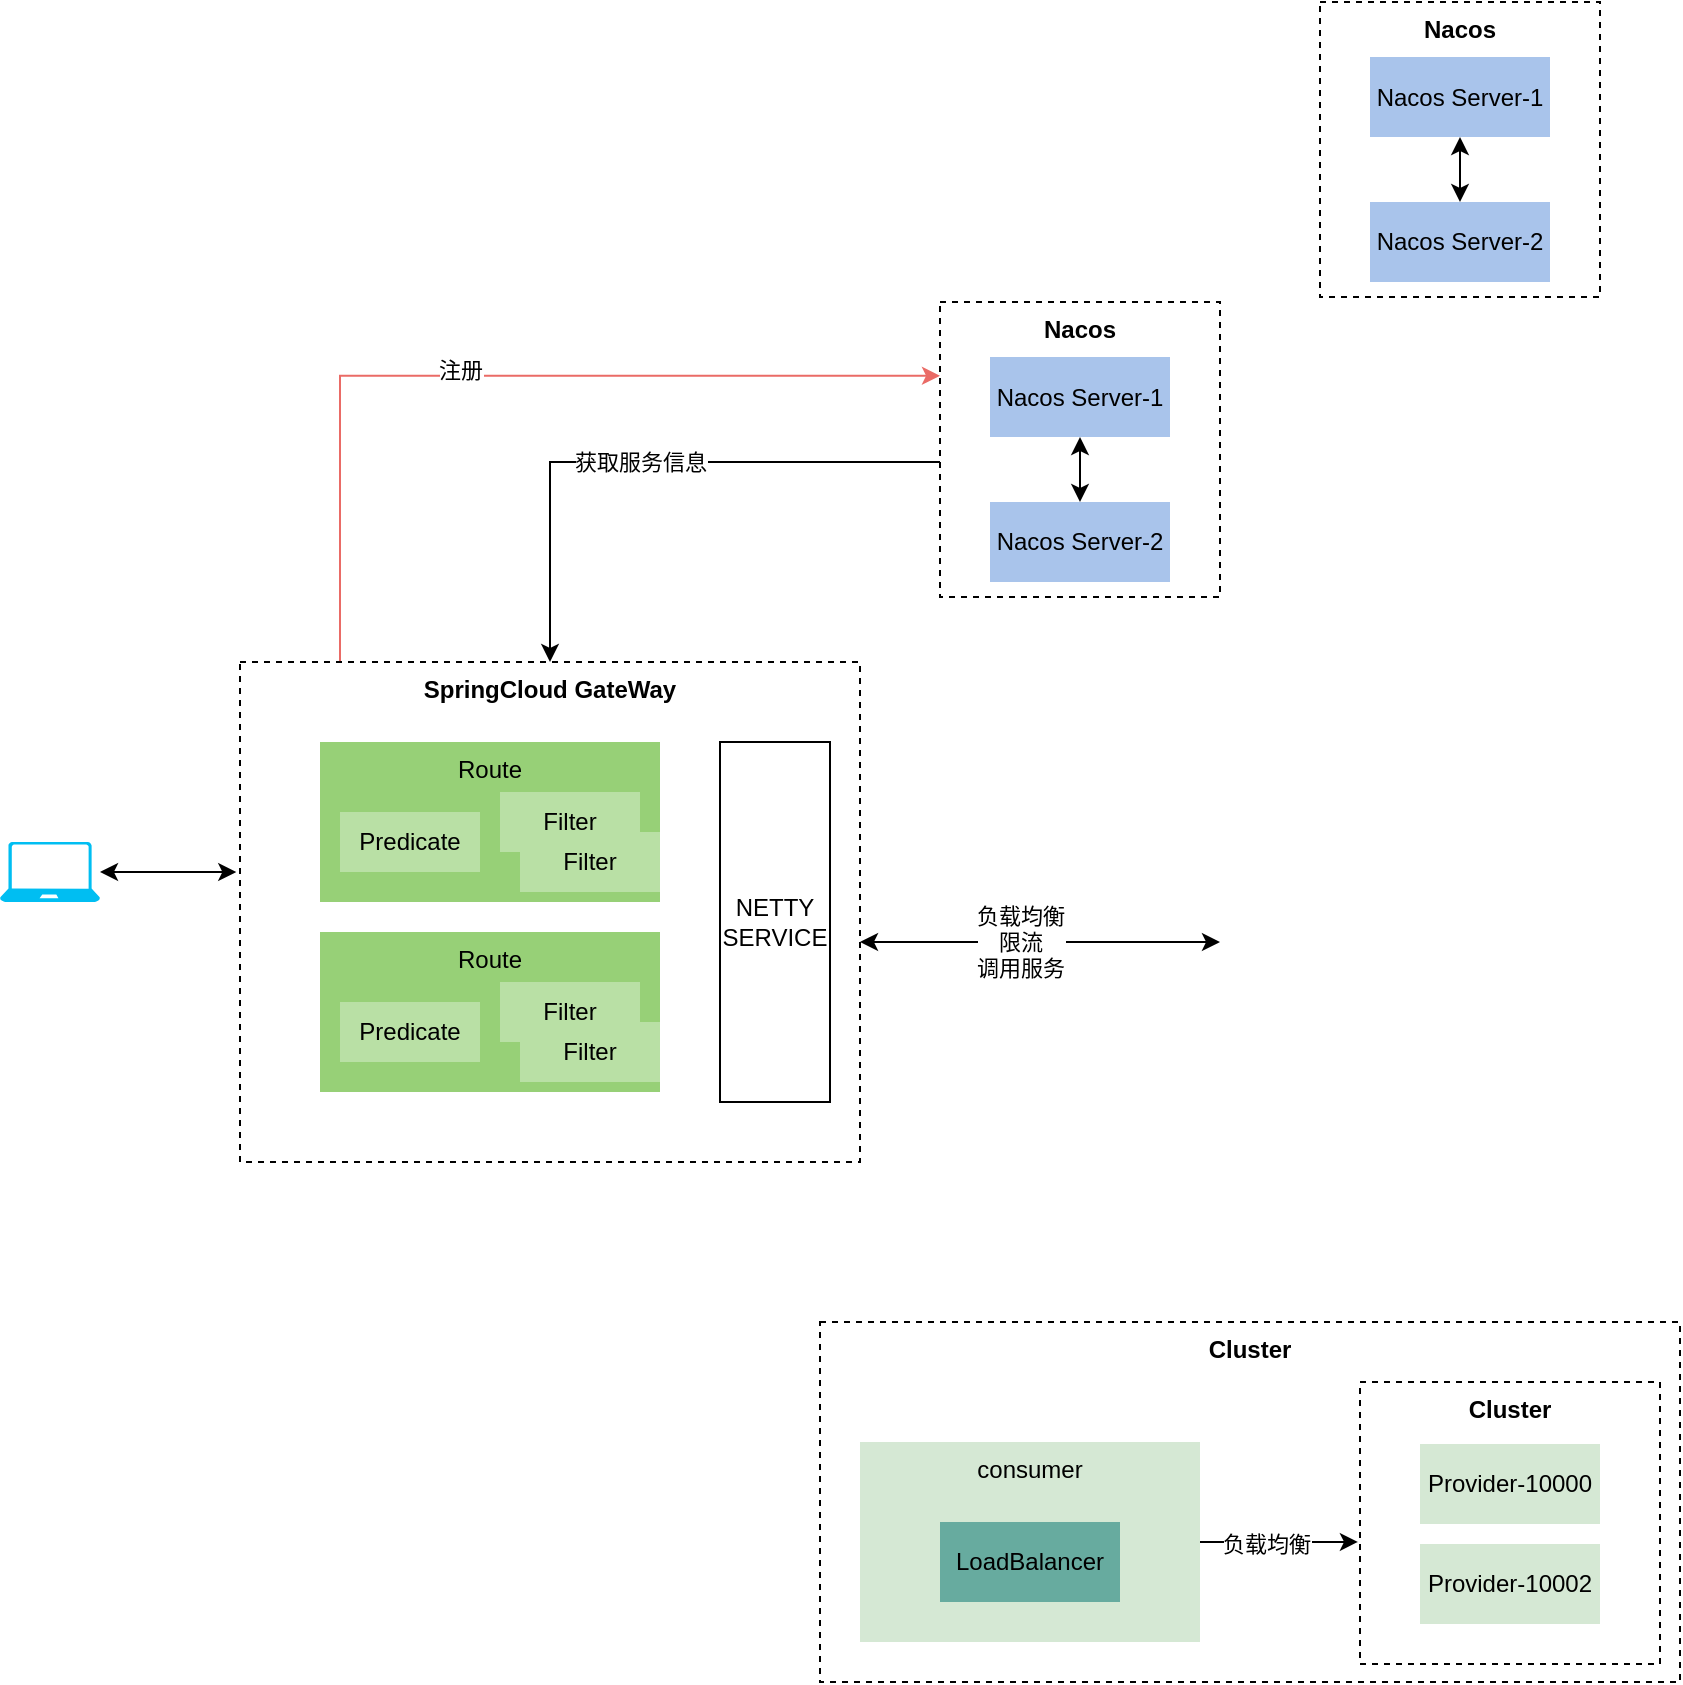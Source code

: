 <mxfile version="24.6.4" type="github">
  <diagram name="第 1 页" id="TnaWdXLzNJzU0-kOCl_u">
    <mxGraphModel dx="1311" dy="714" grid="1" gridSize="10" guides="1" tooltips="1" connect="1" arrows="1" fold="1" page="1" pageScale="1" pageWidth="827" pageHeight="1169" math="0" shadow="0">
      <root>
        <mxCell id="0" />
        <mxCell id="1" parent="0" />
        <mxCell id="fLhCOQXJ6kDsfGb4_A8b-1" value="" style="verticalLabelPosition=bottom;html=1;verticalAlign=top;align=center;strokeColor=none;fillColor=#00BEF2;shape=mxgraph.azure.laptop;pointerEvents=1;" vertex="1" parent="1">
          <mxGeometry x="-550" y="540" width="50" height="30" as="geometry" />
        </mxCell>
        <mxCell id="fLhCOQXJ6kDsfGb4_A8b-34" style="edgeStyle=orthogonalEdgeStyle;rounded=0;orthogonalLoop=1;jettySize=auto;html=1;entryX=0;entryY=0.25;entryDx=0;entryDy=0;strokeColor=#EA6B66;" edge="1" parent="1" source="fLhCOQXJ6kDsfGb4_A8b-2" target="fLhCOQXJ6kDsfGb4_A8b-13">
          <mxGeometry relative="1" as="geometry">
            <Array as="points">
              <mxPoint x="-380" y="307" />
            </Array>
          </mxGeometry>
        </mxCell>
        <mxCell id="fLhCOQXJ6kDsfGb4_A8b-35" value="注册" style="edgeLabel;html=1;align=center;verticalAlign=middle;resizable=0;points=[];" vertex="1" connectable="0" parent="fLhCOQXJ6kDsfGb4_A8b-34">
          <mxGeometry x="-0.278" y="3" relative="1" as="geometry">
            <mxPoint x="43" as="offset" />
          </mxGeometry>
        </mxCell>
        <mxCell id="fLhCOQXJ6kDsfGb4_A8b-2" value="&lt;b&gt;SpringCloud GateWay&lt;/b&gt;" style="rounded=0;whiteSpace=wrap;html=1;fillColor=none;strokeColor=default;align=center;verticalAlign=top;dashed=1;" vertex="1" parent="1">
          <mxGeometry x="-430" y="450" width="310" height="250" as="geometry" />
        </mxCell>
        <mxCell id="fLhCOQXJ6kDsfGb4_A8b-3" value="NETTY SERVICE" style="rounded=0;whiteSpace=wrap;html=1;fillColor=none;align=center;verticalAlign=middle;" vertex="1" parent="1">
          <mxGeometry x="-190" y="490" width="55" height="180" as="geometry" />
        </mxCell>
        <mxCell id="fLhCOQXJ6kDsfGb4_A8b-4" value="" style="group" vertex="1" connectable="0" parent="1">
          <mxGeometry x="-390" y="490" width="170" height="80" as="geometry" />
        </mxCell>
        <mxCell id="fLhCOQXJ6kDsfGb4_A8b-5" value="Route" style="rounded=0;whiteSpace=wrap;html=1;fillColor=#97D077;align=center;verticalAlign=top;strokeColor=none;" vertex="1" parent="fLhCOQXJ6kDsfGb4_A8b-4">
          <mxGeometry width="170" height="80" as="geometry" />
        </mxCell>
        <mxCell id="fLhCOQXJ6kDsfGb4_A8b-6" value="Filter" style="rounded=0;whiteSpace=wrap;html=1;fillColor=#B9E0A5;align=center;verticalAlign=middle;strokeColor=none;" vertex="1" parent="fLhCOQXJ6kDsfGb4_A8b-4">
          <mxGeometry x="90" y="25" width="70" height="30" as="geometry" />
        </mxCell>
        <mxCell id="fLhCOQXJ6kDsfGb4_A8b-7" value="Predicate" style="rounded=0;whiteSpace=wrap;html=1;fillColor=#B9E0A5;align=center;verticalAlign=middle;strokeColor=none;" vertex="1" parent="fLhCOQXJ6kDsfGb4_A8b-4">
          <mxGeometry x="10" y="35" width="70" height="30" as="geometry" />
        </mxCell>
        <mxCell id="fLhCOQXJ6kDsfGb4_A8b-12" value="" style="group" vertex="1" connectable="0" parent="1">
          <mxGeometry x="-80" y="270" width="140" height="147.5" as="geometry" />
        </mxCell>
        <mxCell id="fLhCOQXJ6kDsfGb4_A8b-13" value="&lt;b&gt;Nacos&lt;/b&gt;" style="rounded=0;whiteSpace=wrap;html=1;fillColor=none;strokeColor=default;align=center;verticalAlign=top;dashed=1;" vertex="1" parent="fLhCOQXJ6kDsfGb4_A8b-12">
          <mxGeometry width="140" height="147.5" as="geometry" />
        </mxCell>
        <mxCell id="fLhCOQXJ6kDsfGb4_A8b-14" value="Nacos Server-2" style="rounded=0;whiteSpace=wrap;html=1;fillColor=#A9C4EB;strokeColor=none;" vertex="1" parent="fLhCOQXJ6kDsfGb4_A8b-12">
          <mxGeometry x="25" y="100" width="90" height="40" as="geometry" />
        </mxCell>
        <mxCell id="fLhCOQXJ6kDsfGb4_A8b-15" value="Nacos Server-1" style="rounded=0;whiteSpace=wrap;html=1;fillColor=#A9C4EB;strokeColor=none;" vertex="1" parent="fLhCOQXJ6kDsfGb4_A8b-12">
          <mxGeometry x="25" y="27.5" width="90" height="40" as="geometry" />
        </mxCell>
        <mxCell id="fLhCOQXJ6kDsfGb4_A8b-16" value="" style="endArrow=classic;startArrow=classic;html=1;rounded=0;entryX=0.5;entryY=1;entryDx=0;entryDy=0;exitX=0.5;exitY=0;exitDx=0;exitDy=0;" edge="1" parent="fLhCOQXJ6kDsfGb4_A8b-12" source="fLhCOQXJ6kDsfGb4_A8b-14" target="fLhCOQXJ6kDsfGb4_A8b-15">
          <mxGeometry width="50" height="50" relative="1" as="geometry">
            <mxPoint x="20" y="127.5" as="sourcePoint" />
            <mxPoint x="70" y="77.5" as="targetPoint" />
          </mxGeometry>
        </mxCell>
        <mxCell id="fLhCOQXJ6kDsfGb4_A8b-21" value="" style="endArrow=classic;startArrow=classic;html=1;rounded=0;exitX=1;exitY=0.56;exitDx=0;exitDy=0;exitPerimeter=0;" edge="1" parent="1" source="fLhCOQXJ6kDsfGb4_A8b-2">
          <mxGeometry width="50" height="50" relative="1" as="geometry">
            <mxPoint x="-70" y="620" as="sourcePoint" />
            <mxPoint x="60" y="590" as="targetPoint" />
          </mxGeometry>
        </mxCell>
        <mxCell id="fLhCOQXJ6kDsfGb4_A8b-22" value="负载均衡&lt;br&gt;限流&lt;br&gt;调用服务" style="edgeLabel;html=1;align=center;verticalAlign=middle;resizable=0;points=[];" vertex="1" connectable="0" parent="fLhCOQXJ6kDsfGb4_A8b-21">
          <mxGeometry x="-0.269" relative="1" as="geometry">
            <mxPoint x="14" as="offset" />
          </mxGeometry>
        </mxCell>
        <mxCell id="fLhCOQXJ6kDsfGb4_A8b-26" style="edgeStyle=orthogonalEdgeStyle;rounded=0;orthogonalLoop=1;jettySize=auto;html=1;entryX=-0.006;entryY=0.42;entryDx=0;entryDy=0;entryPerimeter=0;startArrow=classic;startFill=1;" edge="1" parent="1" source="fLhCOQXJ6kDsfGb4_A8b-1" target="fLhCOQXJ6kDsfGb4_A8b-2">
          <mxGeometry relative="1" as="geometry" />
        </mxCell>
        <mxCell id="fLhCOQXJ6kDsfGb4_A8b-27" style="edgeStyle=orthogonalEdgeStyle;rounded=0;orthogonalLoop=1;jettySize=auto;html=1;startArrow=none;startFill=0;" edge="1" parent="1" source="fLhCOQXJ6kDsfGb4_A8b-13" target="fLhCOQXJ6kDsfGb4_A8b-2">
          <mxGeometry relative="1" as="geometry">
            <Array as="points">
              <mxPoint x="-275" y="350" />
            </Array>
          </mxGeometry>
        </mxCell>
        <mxCell id="fLhCOQXJ6kDsfGb4_A8b-28" value="获取服务信息" style="edgeLabel;html=1;align=center;verticalAlign=middle;resizable=0;points=[];" vertex="1" connectable="0" parent="fLhCOQXJ6kDsfGb4_A8b-27">
          <mxGeometry x="0.016" relative="1" as="geometry">
            <mxPoint as="offset" />
          </mxGeometry>
        </mxCell>
        <mxCell id="fLhCOQXJ6kDsfGb4_A8b-29" value="" style="group" vertex="1" connectable="0" parent="1">
          <mxGeometry x="110" y="120" width="140" height="147.5" as="geometry" />
        </mxCell>
        <mxCell id="fLhCOQXJ6kDsfGb4_A8b-30" value="&lt;b&gt;Nacos&lt;/b&gt;" style="rounded=0;whiteSpace=wrap;html=1;fillColor=none;strokeColor=default;align=center;verticalAlign=top;dashed=1;" vertex="1" parent="fLhCOQXJ6kDsfGb4_A8b-29">
          <mxGeometry width="140" height="147.5" as="geometry" />
        </mxCell>
        <mxCell id="fLhCOQXJ6kDsfGb4_A8b-31" value="Nacos Server-2" style="rounded=0;whiteSpace=wrap;html=1;fillColor=#A9C4EB;strokeColor=none;" vertex="1" parent="fLhCOQXJ6kDsfGb4_A8b-29">
          <mxGeometry x="25" y="100" width="90" height="40" as="geometry" />
        </mxCell>
        <mxCell id="fLhCOQXJ6kDsfGb4_A8b-32" value="Nacos Server-1" style="rounded=0;whiteSpace=wrap;html=1;fillColor=#A9C4EB;strokeColor=none;" vertex="1" parent="fLhCOQXJ6kDsfGb4_A8b-29">
          <mxGeometry x="25" y="27.5" width="90" height="40" as="geometry" />
        </mxCell>
        <mxCell id="fLhCOQXJ6kDsfGb4_A8b-33" value="" style="endArrow=classic;startArrow=classic;html=1;rounded=0;entryX=0.5;entryY=1;entryDx=0;entryDy=0;exitX=0.5;exitY=0;exitDx=0;exitDy=0;" edge="1" parent="fLhCOQXJ6kDsfGb4_A8b-29" source="fLhCOQXJ6kDsfGb4_A8b-31" target="fLhCOQXJ6kDsfGb4_A8b-32">
          <mxGeometry width="50" height="50" relative="1" as="geometry">
            <mxPoint x="20" y="127.5" as="sourcePoint" />
            <mxPoint x="70" y="77.5" as="targetPoint" />
          </mxGeometry>
        </mxCell>
        <mxCell id="fLhCOQXJ6kDsfGb4_A8b-36" value="&lt;b&gt;Cluster&lt;/b&gt;" style="rounded=0;whiteSpace=wrap;html=1;fillColor=none;dashed=1;verticalAlign=top;" vertex="1" parent="1">
          <mxGeometry x="-140" y="780" width="430" height="180" as="geometry" />
        </mxCell>
        <mxCell id="fLhCOQXJ6kDsfGb4_A8b-40" value="Filter" style="rounded=0;whiteSpace=wrap;html=1;fillColor=#B9E0A5;align=center;verticalAlign=middle;strokeColor=none;" vertex="1" parent="1">
          <mxGeometry x="-290" y="535" width="70" height="30" as="geometry" />
        </mxCell>
        <mxCell id="fLhCOQXJ6kDsfGb4_A8b-43" value="" style="group" vertex="1" connectable="0" parent="1">
          <mxGeometry x="-390" y="585" width="170" height="80" as="geometry" />
        </mxCell>
        <mxCell id="fLhCOQXJ6kDsfGb4_A8b-44" value="Route" style="rounded=0;whiteSpace=wrap;html=1;fillColor=#97D077;align=center;verticalAlign=top;strokeColor=none;" vertex="1" parent="fLhCOQXJ6kDsfGb4_A8b-43">
          <mxGeometry width="170" height="80" as="geometry" />
        </mxCell>
        <mxCell id="fLhCOQXJ6kDsfGb4_A8b-45" value="Filter" style="rounded=0;whiteSpace=wrap;html=1;fillColor=#B9E0A5;align=center;verticalAlign=middle;strokeColor=none;" vertex="1" parent="fLhCOQXJ6kDsfGb4_A8b-43">
          <mxGeometry x="90" y="25" width="70" height="30" as="geometry" />
        </mxCell>
        <mxCell id="fLhCOQXJ6kDsfGb4_A8b-46" value="Predicate" style="rounded=0;whiteSpace=wrap;html=1;fillColor=#B9E0A5;align=center;verticalAlign=middle;strokeColor=none;" vertex="1" parent="fLhCOQXJ6kDsfGb4_A8b-43">
          <mxGeometry x="10" y="35" width="70" height="30" as="geometry" />
        </mxCell>
        <mxCell id="fLhCOQXJ6kDsfGb4_A8b-47" value="Filter" style="rounded=0;whiteSpace=wrap;html=1;fillColor=#B9E0A5;align=center;verticalAlign=middle;strokeColor=none;" vertex="1" parent="fLhCOQXJ6kDsfGb4_A8b-43">
          <mxGeometry x="100" y="45" width="70" height="30" as="geometry" />
        </mxCell>
        <mxCell id="fLhCOQXJ6kDsfGb4_A8b-50" value="" style="group" vertex="1" connectable="0" parent="1">
          <mxGeometry x="-120" y="840" width="170" height="100" as="geometry" />
        </mxCell>
        <mxCell id="fLhCOQXJ6kDsfGb4_A8b-39" value="consumer" style="rounded=0;whiteSpace=wrap;html=1;fillColor=#D5E8D4;strokeColor=none;verticalAlign=top;" vertex="1" parent="fLhCOQXJ6kDsfGb4_A8b-50">
          <mxGeometry width="170" height="100" as="geometry" />
        </mxCell>
        <mxCell id="fLhCOQXJ6kDsfGb4_A8b-49" value="LoadBalancer" style="rounded=0;whiteSpace=wrap;html=1;fillColor=#67AB9F;strokeColor=none;" vertex="1" parent="fLhCOQXJ6kDsfGb4_A8b-50">
          <mxGeometry x="40" y="40" width="90" height="40" as="geometry" />
        </mxCell>
        <mxCell id="fLhCOQXJ6kDsfGb4_A8b-52" value="" style="group" vertex="1" connectable="0" parent="1">
          <mxGeometry x="130" y="810" width="150" height="141" as="geometry" />
        </mxCell>
        <mxCell id="fLhCOQXJ6kDsfGb4_A8b-37" value="Provider-10000" style="rounded=0;whiteSpace=wrap;html=1;fillColor=#D5E8D4;strokeColor=none;" vertex="1" parent="fLhCOQXJ6kDsfGb4_A8b-52">
          <mxGeometry x="30" y="31" width="90" height="40" as="geometry" />
        </mxCell>
        <mxCell id="fLhCOQXJ6kDsfGb4_A8b-48" value="Provider-10002" style="rounded=0;whiteSpace=wrap;html=1;fillColor=#D5E8D4;strokeColor=none;" vertex="1" parent="fLhCOQXJ6kDsfGb4_A8b-52">
          <mxGeometry x="30" y="81" width="90" height="40" as="geometry" />
        </mxCell>
        <mxCell id="fLhCOQXJ6kDsfGb4_A8b-51" value="&lt;b&gt;Cluster&lt;/b&gt;" style="rounded=0;whiteSpace=wrap;html=1;fillColor=none;dashed=1;verticalAlign=top;" vertex="1" parent="fLhCOQXJ6kDsfGb4_A8b-52">
          <mxGeometry width="150" height="141" as="geometry" />
        </mxCell>
        <mxCell id="fLhCOQXJ6kDsfGb4_A8b-53" style="edgeStyle=orthogonalEdgeStyle;rounded=0;orthogonalLoop=1;jettySize=auto;html=1;entryX=-0.007;entryY=0.567;entryDx=0;entryDy=0;entryPerimeter=0;" edge="1" parent="1" source="fLhCOQXJ6kDsfGb4_A8b-39" target="fLhCOQXJ6kDsfGb4_A8b-51">
          <mxGeometry relative="1" as="geometry" />
        </mxCell>
        <mxCell id="fLhCOQXJ6kDsfGb4_A8b-54" value="负载均衡" style="edgeLabel;html=1;align=center;verticalAlign=middle;resizable=0;points=[];" vertex="1" connectable="0" parent="fLhCOQXJ6kDsfGb4_A8b-53">
          <mxGeometry x="-0.182" y="-1" relative="1" as="geometry">
            <mxPoint as="offset" />
          </mxGeometry>
        </mxCell>
      </root>
    </mxGraphModel>
  </diagram>
</mxfile>
